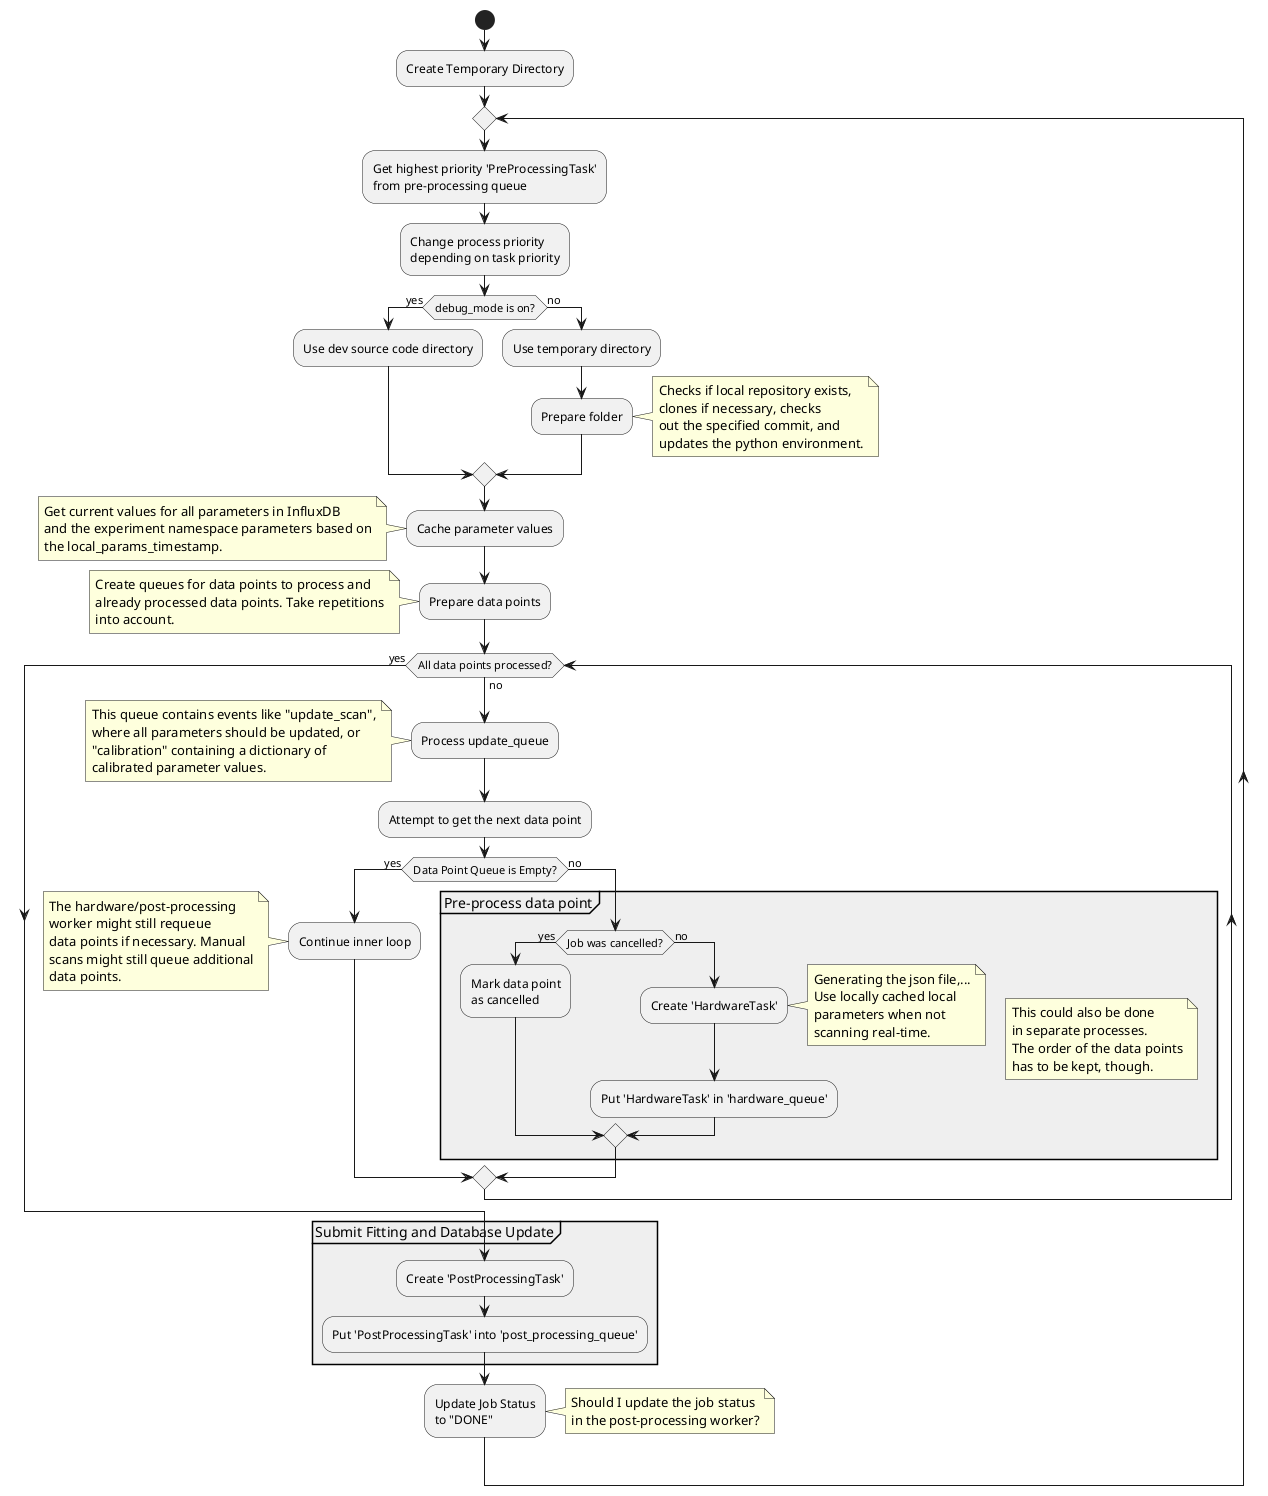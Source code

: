 @startuml
start
:Create Temporary Directory;
repeat
    :Get highest priority 'PreProcessingTask'
    from pre-processing queue;
    :Change process priority
    depending on task priority;
    if (debug_mode is on?) then (yes)
        :Use dev source code directory;
    else (no)
        :Use temporary directory;
        :Prepare folder;
        note right
            Checks if local repository exists,
            clones if necessary, checks
            out the specified commit, and
            updates the python environment.
        end note
    endif
    :Cache parameter values;
    note
        Get current values for all parameters in InfluxDB
        and the experiment namespace parameters based on
        the local_params_timestamp.
    end note
    :Prepare data points;
    note
        Create queues for data points to process and
        already processed data points. Take repetitions
        into account.
    end note
    while (All data points processed?) is (no)
        :Process update_queue;
        note left
            This queue contains events like "update_scan",
            where all parameters should be updated, or
            "calibration" containing a dictionary of
            calibrated parameter values.
        end note
        :Attempt to get the next data point;
        if (Data Point Queue is Empty?) then (yes)
            :Continue inner loop;
            note left
                The hardware/post-processing
                worker might still requeue
                data points if necessary. Manual
                scans might still queue additional
                data points.
            end note
        else (no)
            partition #00000010 Pre-process data point{
                note right
                    This could also be done
                    in separate processes.
                    The order of the data points
                    has to be kept, though.
                end note
                if (Job was cancelled?) then (yes)
                    :Mark data point
                    as cancelled;
                else (no)
                    :Create 'HardwareTask';
                    note right
                        Generating the json file,...
                        Use locally cached local
                        parameters when not
                        scanning real-time.
                    end note
                    :Put 'HardwareTask' in 'hardware_queue';
                endif
            }
        endif
    endwhile (yes)

    partition #00000010 Submit Fitting and Database Update {
        :Create 'PostProcessingTask';
        :Put 'PostProcessingTask' into 'post_processing_queue';
    }
    :Update Job Status
    to "DONE";
    note right
        Should I update the job status
        in the post-processing worker?
    end note
@enduml
